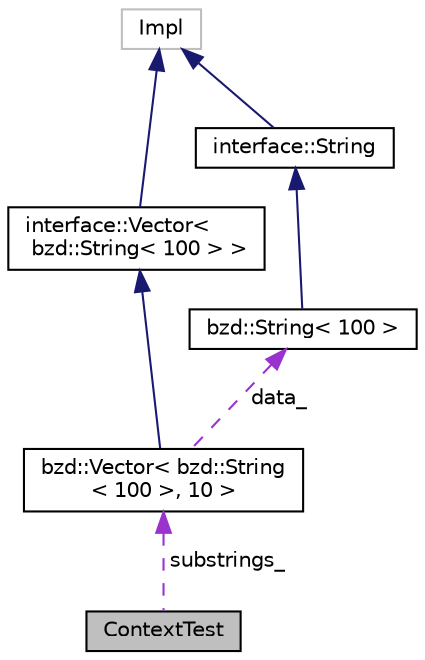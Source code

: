 digraph "ContextTest"
{
  edge [fontname="Helvetica",fontsize="10",labelfontname="Helvetica",labelfontsize="10"];
  node [fontname="Helvetica",fontsize="10",shape=record];
  Node2 [label="ContextTest",height=0.2,width=0.4,color="black", fillcolor="grey75", style="filled", fontcolor="black"];
  Node3 -> Node2 [dir="back",color="darkorchid3",fontsize="10",style="dashed",label=" substrings_" ,fontname="Helvetica"];
  Node3 [label="bzd::Vector\< bzd::String\l\< 100 \>, 10 \>",height=0.2,width=0.4,color="black", fillcolor="white", style="filled",URL="$classbzd_1_1Vector.html"];
  Node4 -> Node3 [dir="back",color="midnightblue",fontsize="10",style="solid",fontname="Helvetica"];
  Node4 [label="interface::Vector\<\l bzd::String\< 100 \>  \>",height=0.2,width=0.4,color="black", fillcolor="white", style="filled",URL="$classbzd_1_1impl_1_1Vector.html"];
  Node5 -> Node4 [dir="back",color="midnightblue",fontsize="10",style="solid",fontname="Helvetica"];
  Node5 [label="Impl",height=0.2,width=0.4,color="grey75", fillcolor="white", style="filled"];
  Node6 -> Node3 [dir="back",color="darkorchid3",fontsize="10",style="dashed",label=" data_" ,fontname="Helvetica"];
  Node6 [label="bzd::String\< 100 \>",height=0.2,width=0.4,color="black", fillcolor="white", style="filled",URL="$classbzd_1_1String.html"];
  Node7 -> Node6 [dir="back",color="midnightblue",fontsize="10",style="solid",fontname="Helvetica"];
  Node7 [label="interface::String",height=0.2,width=0.4,color="black", fillcolor="white", style="filled",URL="$classbzd_1_1impl_1_1String.html"];
  Node5 -> Node7 [dir="back",color="midnightblue",fontsize="10",style="solid",fontname="Helvetica"];
}
